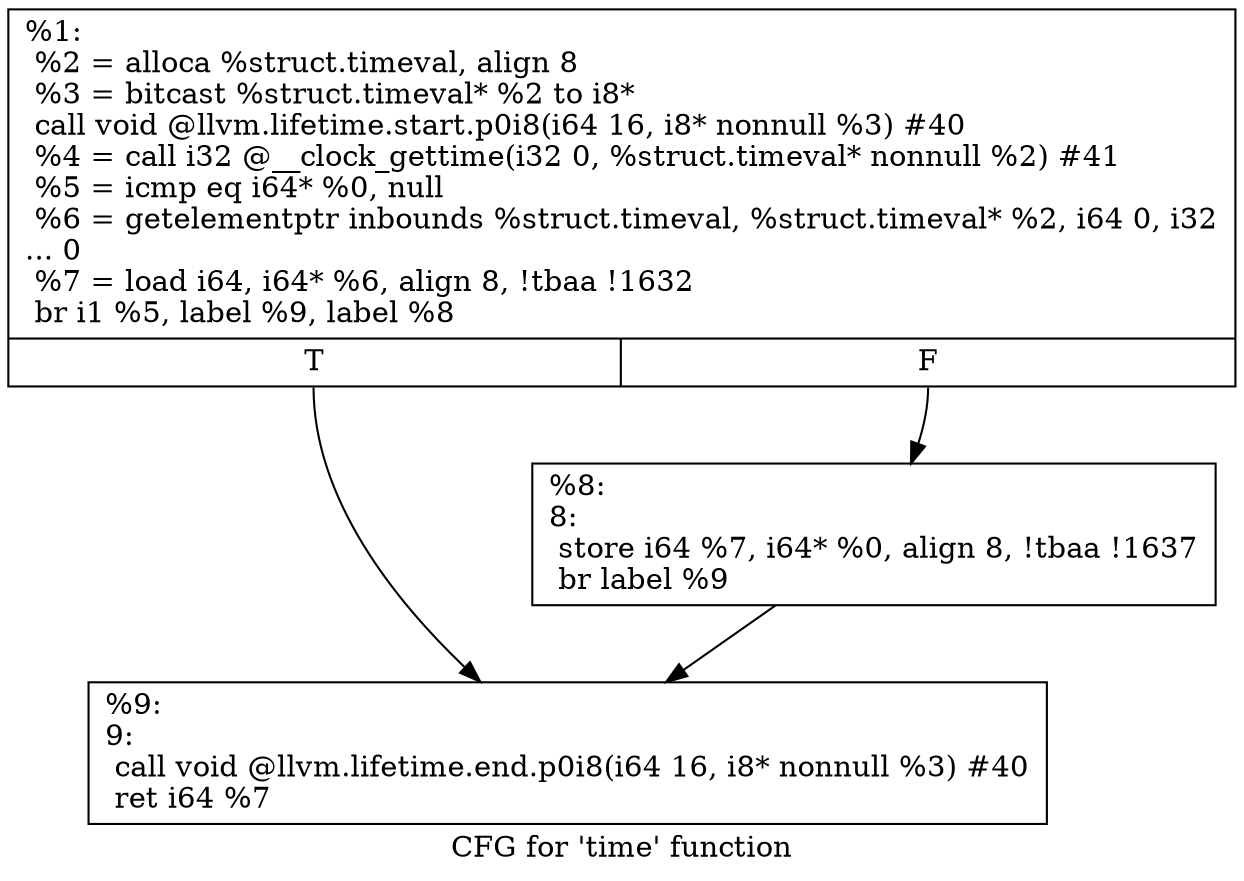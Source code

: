 digraph "CFG for 'time' function" {
	label="CFG for 'time' function";

	Node0x1bb96b0 [shape=record,label="{%1:\l  %2 = alloca %struct.timeval, align 8\l  %3 = bitcast %struct.timeval* %2 to i8*\l  call void @llvm.lifetime.start.p0i8(i64 16, i8* nonnull %3) #40\l  %4 = call i32 @__clock_gettime(i32 0, %struct.timeval* nonnull %2) #41\l  %5 = icmp eq i64* %0, null\l  %6 = getelementptr inbounds %struct.timeval, %struct.timeval* %2, i64 0, i32\l... 0\l  %7 = load i64, i64* %6, align 8, !tbaa !1632\l  br i1 %5, label %9, label %8\l|{<s0>T|<s1>F}}"];
	Node0x1bb96b0:s0 -> Node0x1bb9780;
	Node0x1bb96b0:s1 -> Node0x1bb9730;
	Node0x1bb9730 [shape=record,label="{%8:\l8:                                                \l  store i64 %7, i64* %0, align 8, !tbaa !1637\l  br label %9\l}"];
	Node0x1bb9730 -> Node0x1bb9780;
	Node0x1bb9780 [shape=record,label="{%9:\l9:                                                \l  call void @llvm.lifetime.end.p0i8(i64 16, i8* nonnull %3) #40\l  ret i64 %7\l}"];
}
